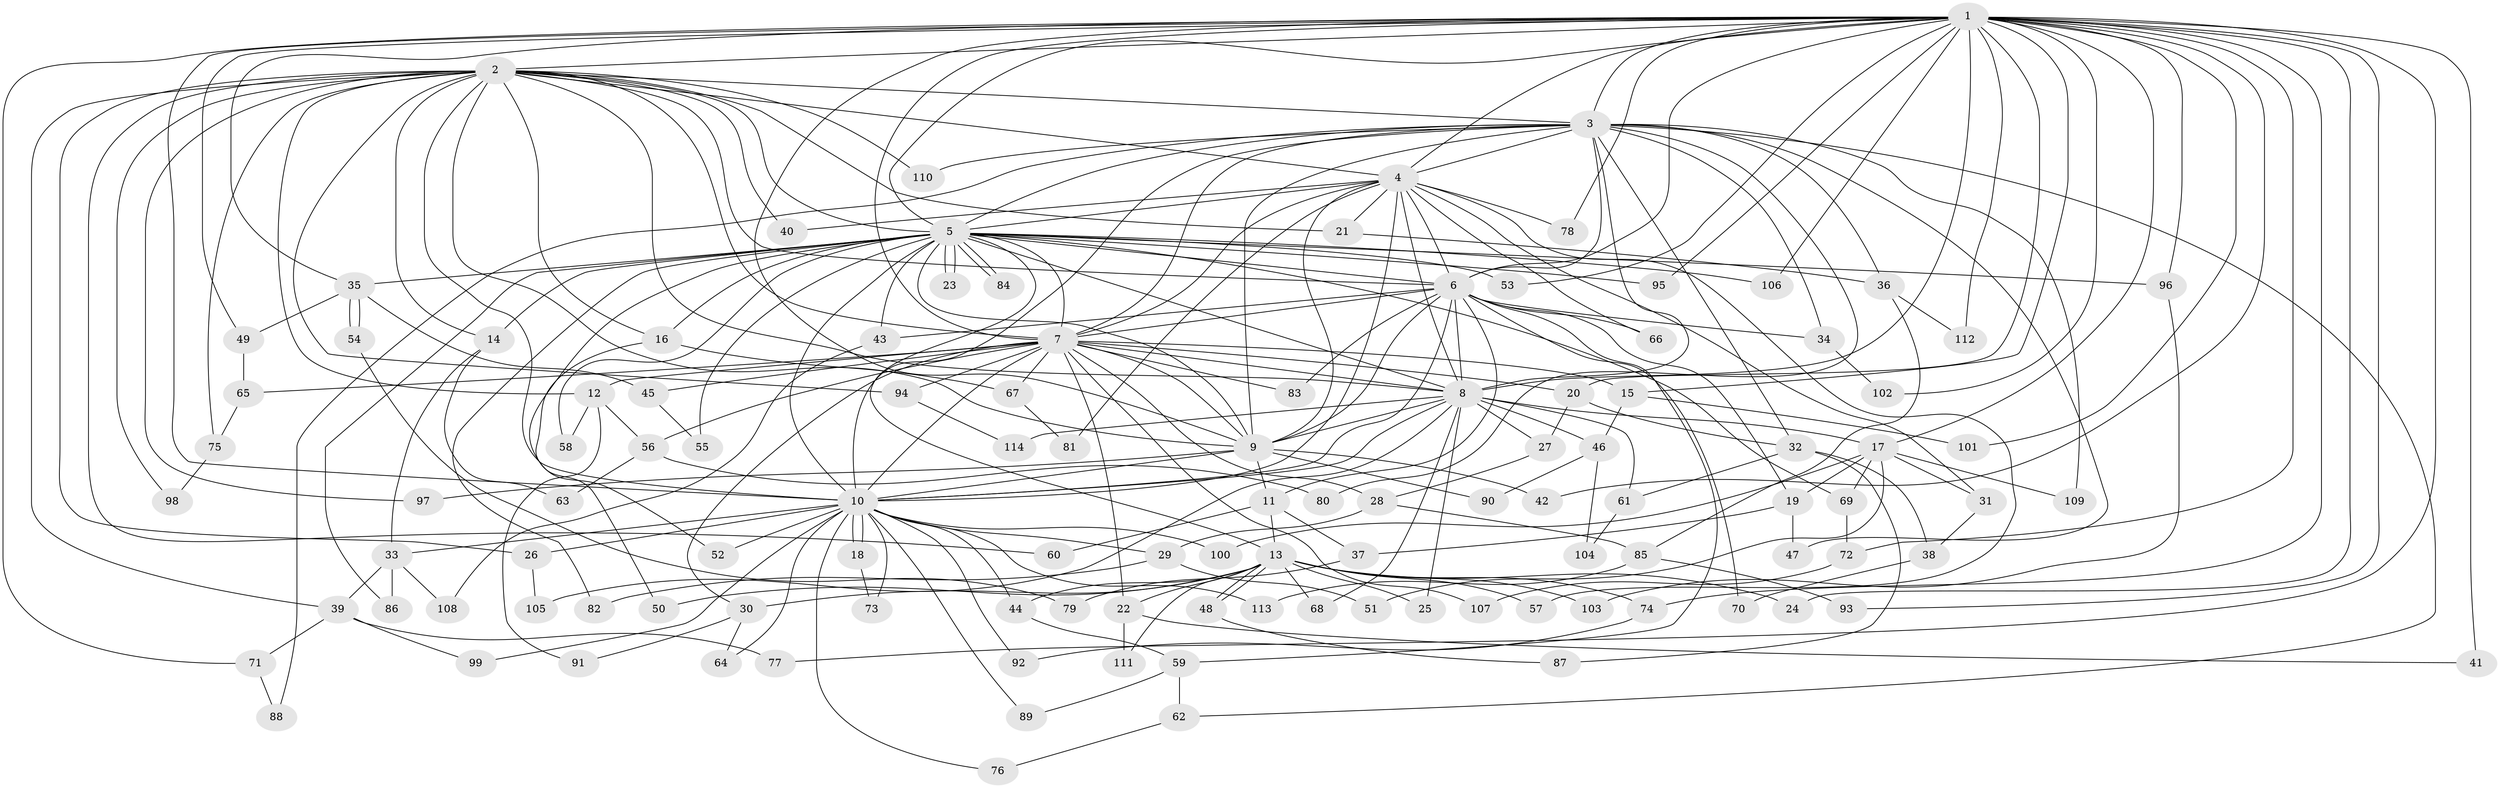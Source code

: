 // Generated by graph-tools (version 1.1) at 2025/43/03/09/25 04:43:47]
// undirected, 114 vertices, 253 edges
graph export_dot {
graph [start="1"]
  node [color=gray90,style=filled];
  1;
  2;
  3;
  4;
  5;
  6;
  7;
  8;
  9;
  10;
  11;
  12;
  13;
  14;
  15;
  16;
  17;
  18;
  19;
  20;
  21;
  22;
  23;
  24;
  25;
  26;
  27;
  28;
  29;
  30;
  31;
  32;
  33;
  34;
  35;
  36;
  37;
  38;
  39;
  40;
  41;
  42;
  43;
  44;
  45;
  46;
  47;
  48;
  49;
  50;
  51;
  52;
  53;
  54;
  55;
  56;
  57;
  58;
  59;
  60;
  61;
  62;
  63;
  64;
  65;
  66;
  67;
  68;
  69;
  70;
  71;
  72;
  73;
  74;
  75;
  76;
  77;
  78;
  79;
  80;
  81;
  82;
  83;
  84;
  85;
  86;
  87;
  88;
  89;
  90;
  91;
  92;
  93;
  94;
  95;
  96;
  97;
  98;
  99;
  100;
  101;
  102;
  103;
  104;
  105;
  106;
  107;
  108;
  109;
  110;
  111;
  112;
  113;
  114;
  1 -- 2;
  1 -- 3;
  1 -- 4;
  1 -- 5;
  1 -- 6;
  1 -- 7;
  1 -- 8;
  1 -- 9;
  1 -- 10;
  1 -- 15;
  1 -- 17;
  1 -- 20;
  1 -- 24;
  1 -- 35;
  1 -- 41;
  1 -- 42;
  1 -- 49;
  1 -- 53;
  1 -- 71;
  1 -- 72;
  1 -- 74;
  1 -- 77;
  1 -- 78;
  1 -- 93;
  1 -- 95;
  1 -- 96;
  1 -- 101;
  1 -- 102;
  1 -- 106;
  1 -- 112;
  2 -- 3;
  2 -- 4;
  2 -- 5;
  2 -- 6;
  2 -- 7;
  2 -- 8;
  2 -- 9;
  2 -- 10;
  2 -- 12;
  2 -- 14;
  2 -- 16;
  2 -- 21;
  2 -- 26;
  2 -- 39;
  2 -- 40;
  2 -- 60;
  2 -- 75;
  2 -- 94;
  2 -- 97;
  2 -- 98;
  2 -- 110;
  3 -- 4;
  3 -- 5;
  3 -- 6;
  3 -- 7;
  3 -- 8;
  3 -- 9;
  3 -- 10;
  3 -- 32;
  3 -- 34;
  3 -- 36;
  3 -- 47;
  3 -- 62;
  3 -- 80;
  3 -- 88;
  3 -- 109;
  3 -- 110;
  4 -- 5;
  4 -- 6;
  4 -- 7;
  4 -- 8;
  4 -- 9;
  4 -- 10;
  4 -- 21;
  4 -- 31;
  4 -- 40;
  4 -- 57;
  4 -- 66;
  4 -- 78;
  4 -- 81;
  5 -- 6;
  5 -- 7;
  5 -- 8;
  5 -- 9;
  5 -- 10;
  5 -- 13;
  5 -- 14;
  5 -- 16;
  5 -- 23;
  5 -- 23;
  5 -- 35;
  5 -- 43;
  5 -- 52;
  5 -- 53;
  5 -- 55;
  5 -- 58;
  5 -- 69;
  5 -- 82;
  5 -- 84;
  5 -- 84;
  5 -- 86;
  5 -- 95;
  5 -- 96;
  5 -- 106;
  6 -- 7;
  6 -- 8;
  6 -- 9;
  6 -- 10;
  6 -- 11;
  6 -- 19;
  6 -- 34;
  6 -- 43;
  6 -- 59;
  6 -- 66;
  6 -- 70;
  6 -- 83;
  7 -- 8;
  7 -- 9;
  7 -- 10;
  7 -- 12;
  7 -- 15;
  7 -- 20;
  7 -- 22;
  7 -- 28;
  7 -- 30;
  7 -- 45;
  7 -- 56;
  7 -- 65;
  7 -- 67;
  7 -- 83;
  7 -- 94;
  7 -- 107;
  8 -- 9;
  8 -- 10;
  8 -- 17;
  8 -- 25;
  8 -- 27;
  8 -- 46;
  8 -- 61;
  8 -- 68;
  8 -- 105;
  8 -- 114;
  9 -- 10;
  9 -- 11;
  9 -- 42;
  9 -- 90;
  9 -- 97;
  10 -- 18;
  10 -- 18;
  10 -- 26;
  10 -- 29;
  10 -- 33;
  10 -- 44;
  10 -- 52;
  10 -- 64;
  10 -- 73;
  10 -- 76;
  10 -- 89;
  10 -- 92;
  10 -- 99;
  10 -- 100;
  10 -- 113;
  11 -- 13;
  11 -- 37;
  11 -- 60;
  12 -- 56;
  12 -- 58;
  12 -- 91;
  13 -- 22;
  13 -- 24;
  13 -- 25;
  13 -- 30;
  13 -- 44;
  13 -- 48;
  13 -- 48;
  13 -- 50;
  13 -- 57;
  13 -- 68;
  13 -- 74;
  13 -- 103;
  13 -- 111;
  14 -- 33;
  14 -- 63;
  15 -- 46;
  15 -- 101;
  16 -- 50;
  16 -- 67;
  17 -- 19;
  17 -- 31;
  17 -- 51;
  17 -- 69;
  17 -- 100;
  17 -- 109;
  18 -- 73;
  19 -- 37;
  19 -- 47;
  20 -- 27;
  20 -- 32;
  21 -- 36;
  22 -- 41;
  22 -- 111;
  26 -- 105;
  27 -- 28;
  28 -- 29;
  28 -- 85;
  29 -- 51;
  29 -- 82;
  30 -- 64;
  30 -- 91;
  31 -- 38;
  32 -- 38;
  32 -- 61;
  32 -- 87;
  33 -- 39;
  33 -- 86;
  33 -- 108;
  34 -- 102;
  35 -- 45;
  35 -- 49;
  35 -- 54;
  35 -- 54;
  36 -- 85;
  36 -- 112;
  37 -- 79;
  38 -- 70;
  39 -- 71;
  39 -- 77;
  39 -- 99;
  43 -- 108;
  44 -- 59;
  45 -- 55;
  46 -- 90;
  46 -- 104;
  48 -- 87;
  49 -- 65;
  54 -- 79;
  56 -- 63;
  56 -- 80;
  59 -- 62;
  59 -- 89;
  61 -- 104;
  62 -- 76;
  65 -- 75;
  67 -- 81;
  69 -- 72;
  71 -- 88;
  72 -- 107;
  74 -- 92;
  75 -- 98;
  85 -- 93;
  85 -- 113;
  94 -- 114;
  96 -- 103;
}
